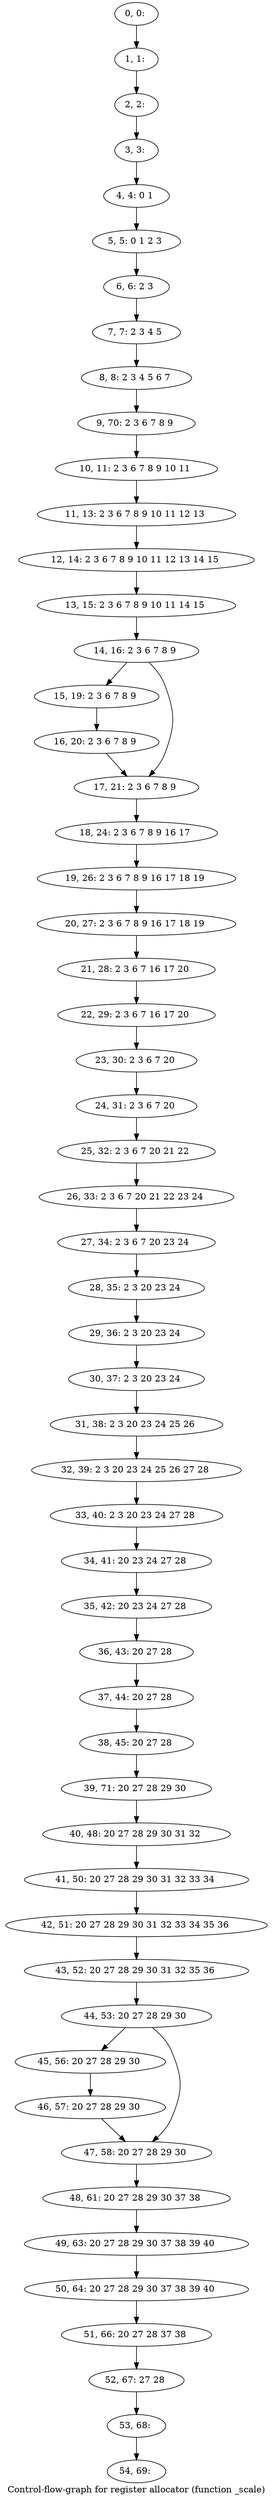 digraph G {
graph [label="Control-flow-graph for register allocator (function _scale)"]
0[label="0, 0: "];
1[label="1, 1: "];
2[label="2, 2: "];
3[label="3, 3: "];
4[label="4, 4: 0 1 "];
5[label="5, 5: 0 1 2 3 "];
6[label="6, 6: 2 3 "];
7[label="7, 7: 2 3 4 5 "];
8[label="8, 8: 2 3 4 5 6 7 "];
9[label="9, 70: 2 3 6 7 8 9 "];
10[label="10, 11: 2 3 6 7 8 9 10 11 "];
11[label="11, 13: 2 3 6 7 8 9 10 11 12 13 "];
12[label="12, 14: 2 3 6 7 8 9 10 11 12 13 14 15 "];
13[label="13, 15: 2 3 6 7 8 9 10 11 14 15 "];
14[label="14, 16: 2 3 6 7 8 9 "];
15[label="15, 19: 2 3 6 7 8 9 "];
16[label="16, 20: 2 3 6 7 8 9 "];
17[label="17, 21: 2 3 6 7 8 9 "];
18[label="18, 24: 2 3 6 7 8 9 16 17 "];
19[label="19, 26: 2 3 6 7 8 9 16 17 18 19 "];
20[label="20, 27: 2 3 6 7 8 9 16 17 18 19 "];
21[label="21, 28: 2 3 6 7 16 17 20 "];
22[label="22, 29: 2 3 6 7 16 17 20 "];
23[label="23, 30: 2 3 6 7 20 "];
24[label="24, 31: 2 3 6 7 20 "];
25[label="25, 32: 2 3 6 7 20 21 22 "];
26[label="26, 33: 2 3 6 7 20 21 22 23 24 "];
27[label="27, 34: 2 3 6 7 20 23 24 "];
28[label="28, 35: 2 3 20 23 24 "];
29[label="29, 36: 2 3 20 23 24 "];
30[label="30, 37: 2 3 20 23 24 "];
31[label="31, 38: 2 3 20 23 24 25 26 "];
32[label="32, 39: 2 3 20 23 24 25 26 27 28 "];
33[label="33, 40: 2 3 20 23 24 27 28 "];
34[label="34, 41: 20 23 24 27 28 "];
35[label="35, 42: 20 23 24 27 28 "];
36[label="36, 43: 20 27 28 "];
37[label="37, 44: 20 27 28 "];
38[label="38, 45: 20 27 28 "];
39[label="39, 71: 20 27 28 29 30 "];
40[label="40, 48: 20 27 28 29 30 31 32 "];
41[label="41, 50: 20 27 28 29 30 31 32 33 34 "];
42[label="42, 51: 20 27 28 29 30 31 32 33 34 35 36 "];
43[label="43, 52: 20 27 28 29 30 31 32 35 36 "];
44[label="44, 53: 20 27 28 29 30 "];
45[label="45, 56: 20 27 28 29 30 "];
46[label="46, 57: 20 27 28 29 30 "];
47[label="47, 58: 20 27 28 29 30 "];
48[label="48, 61: 20 27 28 29 30 37 38 "];
49[label="49, 63: 20 27 28 29 30 37 38 39 40 "];
50[label="50, 64: 20 27 28 29 30 37 38 39 40 "];
51[label="51, 66: 20 27 28 37 38 "];
52[label="52, 67: 27 28 "];
53[label="53, 68: "];
54[label="54, 69: "];
0->1 ;
1->2 ;
2->3 ;
3->4 ;
4->5 ;
5->6 ;
6->7 ;
7->8 ;
8->9 ;
9->10 ;
10->11 ;
11->12 ;
12->13 ;
13->14 ;
14->15 ;
14->17 ;
15->16 ;
16->17 ;
17->18 ;
18->19 ;
19->20 ;
20->21 ;
21->22 ;
22->23 ;
23->24 ;
24->25 ;
25->26 ;
26->27 ;
27->28 ;
28->29 ;
29->30 ;
30->31 ;
31->32 ;
32->33 ;
33->34 ;
34->35 ;
35->36 ;
36->37 ;
37->38 ;
38->39 ;
39->40 ;
40->41 ;
41->42 ;
42->43 ;
43->44 ;
44->45 ;
44->47 ;
45->46 ;
46->47 ;
47->48 ;
48->49 ;
49->50 ;
50->51 ;
51->52 ;
52->53 ;
53->54 ;
}
